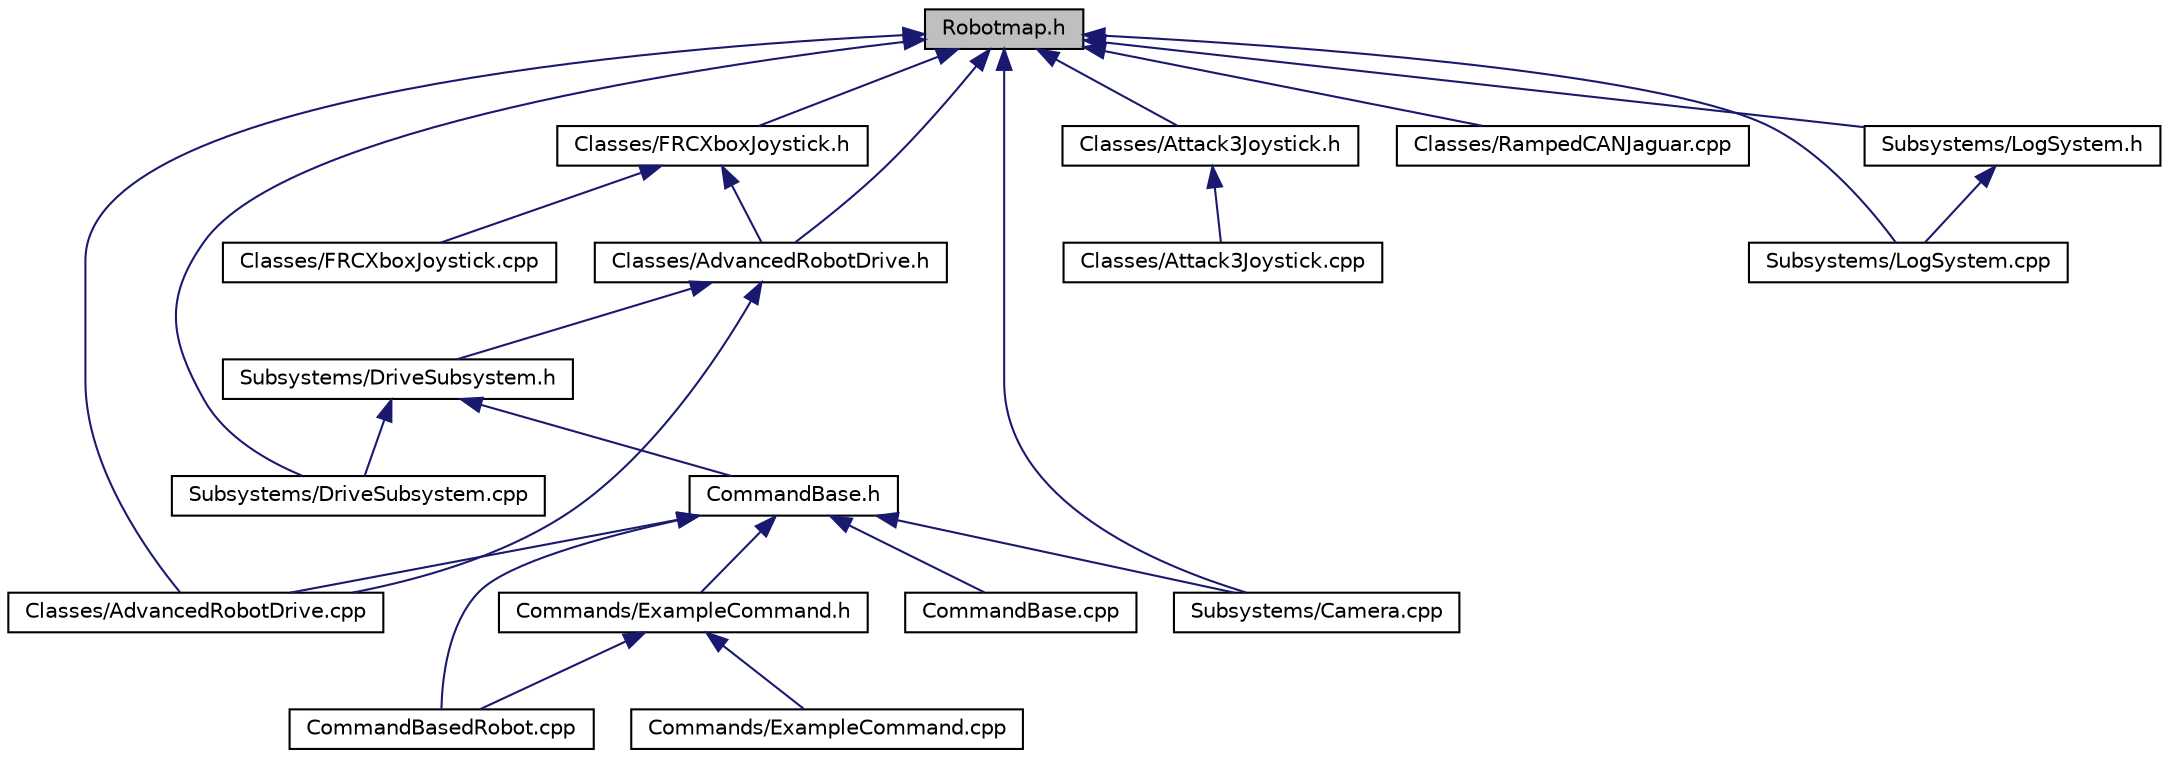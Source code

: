 digraph G
{
  edge [fontname="Helvetica",fontsize="10",labelfontname="Helvetica",labelfontsize="10"];
  node [fontname="Helvetica",fontsize="10",shape=record];
  Node1 [label="Robotmap.h",height=0.2,width=0.4,color="black", fillcolor="grey75", style="filled" fontcolor="black"];
  Node1 -> Node2 [dir="back",color="midnightblue",fontsize="10",style="solid",fontname="Helvetica"];
  Node2 [label="Classes/AdvancedRobotDrive.h",height=0.2,width=0.4,color="black", fillcolor="white", style="filled",URL="$_advanced_robot_drive_8h.html"];
  Node2 -> Node3 [dir="back",color="midnightblue",fontsize="10",style="solid",fontname="Helvetica"];
  Node3 [label="Classes/AdvancedRobotDrive.cpp",height=0.2,width=0.4,color="black", fillcolor="white", style="filled",URL="$_advanced_robot_drive_8cpp.html"];
  Node2 -> Node4 [dir="back",color="midnightblue",fontsize="10",style="solid",fontname="Helvetica"];
  Node4 [label="Subsystems/DriveSubsystem.h",height=0.2,width=0.4,color="black", fillcolor="white", style="filled",URL="$_drive_subsystem_8h.html"];
  Node4 -> Node5 [dir="back",color="midnightblue",fontsize="10",style="solid",fontname="Helvetica"];
  Node5 [label="CommandBase.h",height=0.2,width=0.4,color="black", fillcolor="white", style="filled",URL="$_command_base_8h.html"];
  Node5 -> Node3 [dir="back",color="midnightblue",fontsize="10",style="solid",fontname="Helvetica"];
  Node5 -> Node6 [dir="back",color="midnightblue",fontsize="10",style="solid",fontname="Helvetica"];
  Node6 [label="CommandBase.cpp",height=0.2,width=0.4,color="black", fillcolor="white", style="filled",URL="$_command_base_8cpp.html"];
  Node5 -> Node7 [dir="back",color="midnightblue",fontsize="10",style="solid",fontname="Helvetica"];
  Node7 [label="Commands/ExampleCommand.h",height=0.2,width=0.4,color="black", fillcolor="white", style="filled",URL="$_example_command_8h.html"];
  Node7 -> Node8 [dir="back",color="midnightblue",fontsize="10",style="solid",fontname="Helvetica"];
  Node8 [label="CommandBasedRobot.cpp",height=0.2,width=0.4,color="black", fillcolor="white", style="filled",URL="$_command_based_robot_8cpp.html"];
  Node7 -> Node9 [dir="back",color="midnightblue",fontsize="10",style="solid",fontname="Helvetica"];
  Node9 [label="Commands/ExampleCommand.cpp",height=0.2,width=0.4,color="black", fillcolor="white", style="filled",URL="$_example_command_8cpp.html"];
  Node5 -> Node8 [dir="back",color="midnightblue",fontsize="10",style="solid",fontname="Helvetica"];
  Node5 -> Node10 [dir="back",color="midnightblue",fontsize="10",style="solid",fontname="Helvetica"];
  Node10 [label="Subsystems/Camera.cpp",height=0.2,width=0.4,color="black", fillcolor="white", style="filled",URL="$_camera_8cpp.html"];
  Node4 -> Node11 [dir="back",color="midnightblue",fontsize="10",style="solid",fontname="Helvetica"];
  Node11 [label="Subsystems/DriveSubsystem.cpp",height=0.2,width=0.4,color="black", fillcolor="white", style="filled",URL="$_drive_subsystem_8cpp.html"];
  Node1 -> Node12 [dir="back",color="midnightblue",fontsize="10",style="solid",fontname="Helvetica"];
  Node12 [label="Classes/FRCXboxJoystick.h",height=0.2,width=0.4,color="black", fillcolor="white", style="filled",URL="$_f_r_c_xbox_joystick_8h.html"];
  Node12 -> Node2 [dir="back",color="midnightblue",fontsize="10",style="solid",fontname="Helvetica"];
  Node12 -> Node13 [dir="back",color="midnightblue",fontsize="10",style="solid",fontname="Helvetica"];
  Node13 [label="Classes/FRCXboxJoystick.cpp",height=0.2,width=0.4,color="black", fillcolor="white", style="filled",URL="$_f_r_c_xbox_joystick_8cpp.html"];
  Node1 -> Node3 [dir="back",color="midnightblue",fontsize="10",style="solid",fontname="Helvetica"];
  Node1 -> Node14 [dir="back",color="midnightblue",fontsize="10",style="solid",fontname="Helvetica"];
  Node14 [label="Classes/Attack3Joystick.h",height=0.2,width=0.4,color="black", fillcolor="white", style="filled",URL="$_attack3_joystick_8h.html"];
  Node14 -> Node15 [dir="back",color="midnightblue",fontsize="10",style="solid",fontname="Helvetica"];
  Node15 [label="Classes/Attack3Joystick.cpp",height=0.2,width=0.4,color="black", fillcolor="white", style="filled",URL="$_attack3_joystick_8cpp.html"];
  Node1 -> Node16 [dir="back",color="midnightblue",fontsize="10",style="solid",fontname="Helvetica"];
  Node16 [label="Classes/RampedCANJaguar.cpp",height=0.2,width=0.4,color="black", fillcolor="white", style="filled",URL="$_ramped_c_a_n_jaguar_8cpp.html"];
  Node1 -> Node10 [dir="back",color="midnightblue",fontsize="10",style="solid",fontname="Helvetica"];
  Node1 -> Node11 [dir="back",color="midnightblue",fontsize="10",style="solid",fontname="Helvetica"];
  Node1 -> Node17 [dir="back",color="midnightblue",fontsize="10",style="solid",fontname="Helvetica"];
  Node17 [label="Subsystems/LogSystem.h",height=0.2,width=0.4,color="black", fillcolor="white", style="filled",URL="$_log_system_8h.html"];
  Node17 -> Node18 [dir="back",color="midnightblue",fontsize="10",style="solid",fontname="Helvetica"];
  Node18 [label="Subsystems/LogSystem.cpp",height=0.2,width=0.4,color="black", fillcolor="white", style="filled",URL="$_log_system_8cpp.html"];
  Node1 -> Node18 [dir="back",color="midnightblue",fontsize="10",style="solid",fontname="Helvetica"];
}
